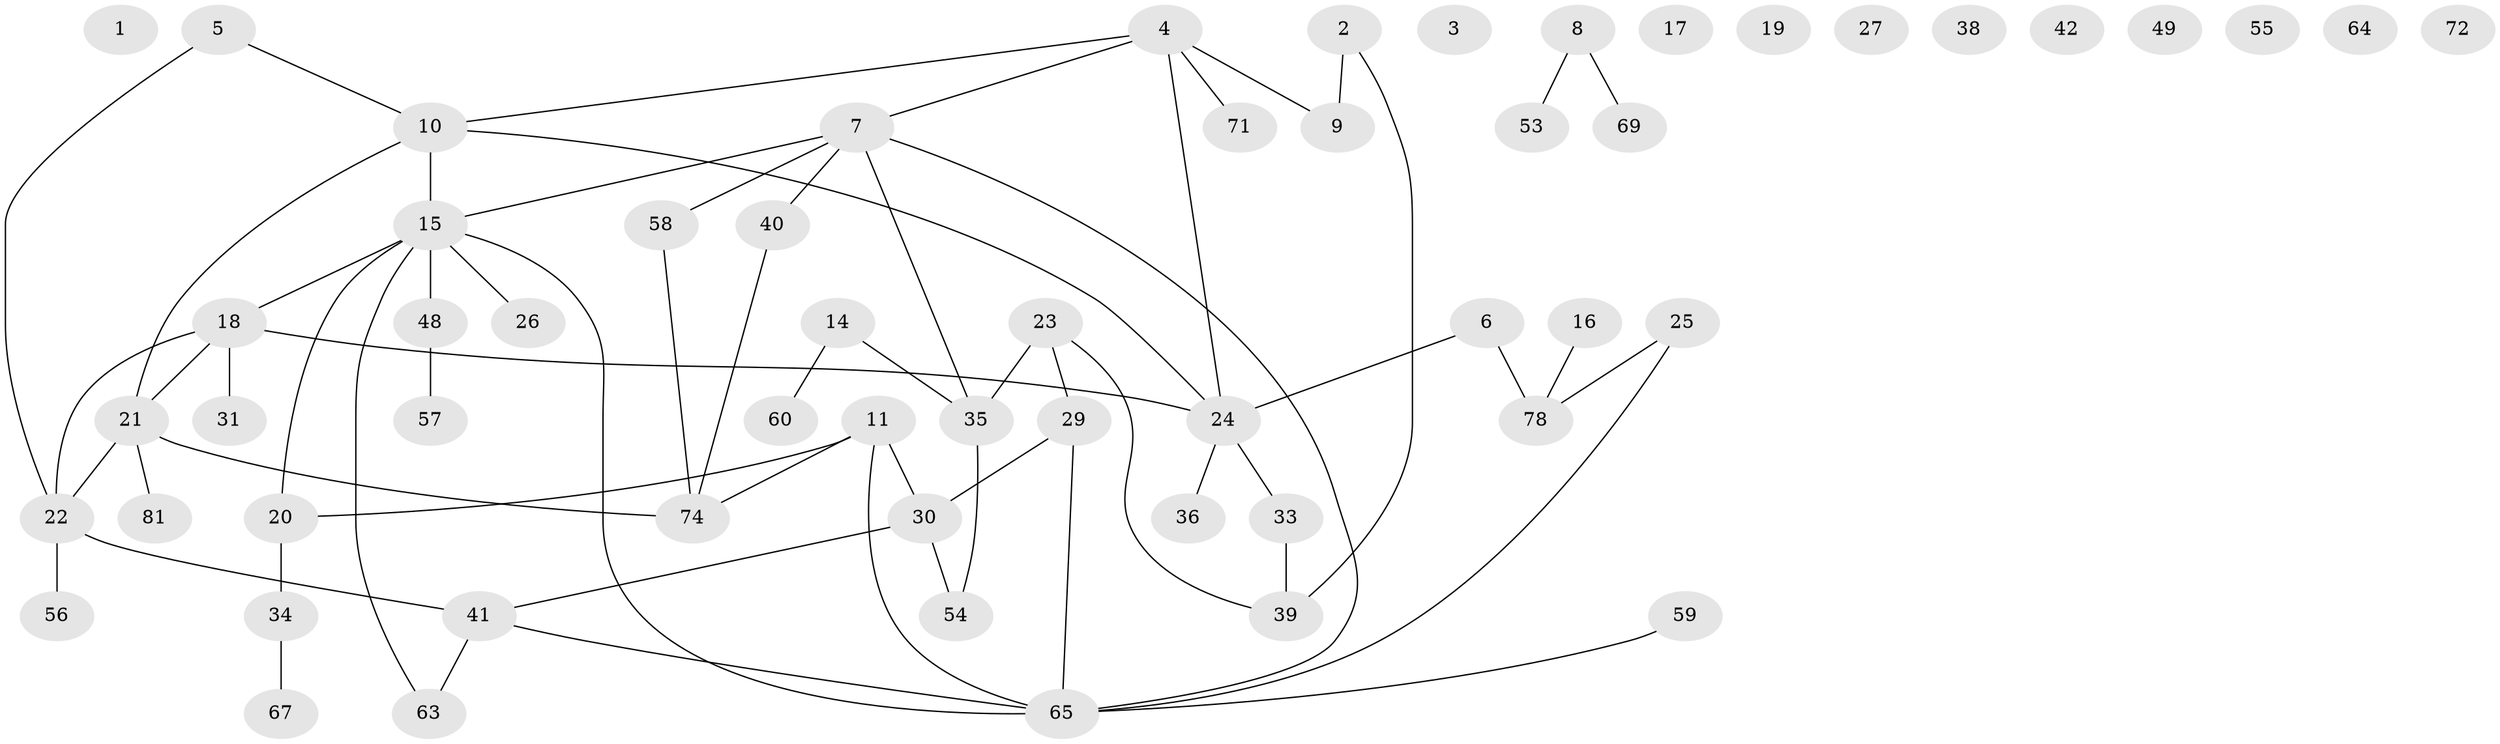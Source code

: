 // original degree distribution, {0: 0.13580246913580246, 1: 0.19753086419753085, 2: 0.32098765432098764, 6: 0.037037037037037035, 5: 0.06172839506172839, 4: 0.08641975308641975, 3: 0.16049382716049382}
// Generated by graph-tools (version 1.1) at 2025/41/03/06/25 10:41:22]
// undirected, 57 vertices, 64 edges
graph export_dot {
graph [start="1"]
  node [color=gray90,style=filled];
  1;
  2 [super="+13"];
  3;
  4 [super="+28"];
  5 [super="+77"];
  6;
  7 [super="+80"];
  8;
  9;
  10;
  11 [super="+12"];
  14 [super="+50"];
  15 [super="+52"];
  16 [super="+32"];
  17;
  18 [super="+44"];
  19;
  20 [super="+51"];
  21 [super="+43"];
  22 [super="+47"];
  23;
  24 [super="+75"];
  25 [super="+37"];
  26;
  27;
  29;
  30 [super="+66"];
  31;
  33;
  34;
  35 [super="+46"];
  36 [super="+73"];
  38;
  39 [super="+45"];
  40 [super="+68"];
  41 [super="+62"];
  42;
  48 [super="+70"];
  49;
  53;
  54;
  55;
  56;
  57;
  58 [super="+61"];
  59;
  60;
  63;
  64;
  65 [super="+76"];
  67;
  69;
  71;
  72;
  74 [super="+79"];
  78;
  81;
  2 -- 9;
  2 -- 39;
  4 -- 7;
  4 -- 71;
  4 -- 24;
  4 -- 9;
  4 -- 10;
  5 -- 10;
  5 -- 22;
  6 -- 24;
  6 -- 78;
  7 -- 40;
  7 -- 65;
  7 -- 15;
  7 -- 35;
  7 -- 58;
  8 -- 53;
  8 -- 69;
  10 -- 15;
  10 -- 24;
  10 -- 21;
  11 -- 20;
  11 -- 74;
  11 -- 30;
  11 -- 65;
  14 -- 35;
  14 -- 60;
  15 -- 26;
  15 -- 63;
  15 -- 65;
  15 -- 18;
  15 -- 20;
  15 -- 48;
  16 -- 78;
  18 -- 24;
  18 -- 31;
  18 -- 21;
  18 -- 22;
  20 -- 34;
  21 -- 81;
  21 -- 74;
  21 -- 22;
  22 -- 56;
  22 -- 41;
  23 -- 29;
  23 -- 39;
  23 -- 35;
  24 -- 33;
  24 -- 36 [weight=2];
  25 -- 78;
  25 -- 65;
  29 -- 30;
  29 -- 65;
  30 -- 54;
  30 -- 41;
  33 -- 39;
  34 -- 67;
  35 -- 54;
  40 -- 74;
  41 -- 63;
  41 -- 65;
  48 -- 57;
  58 -- 74;
  59 -- 65;
}
